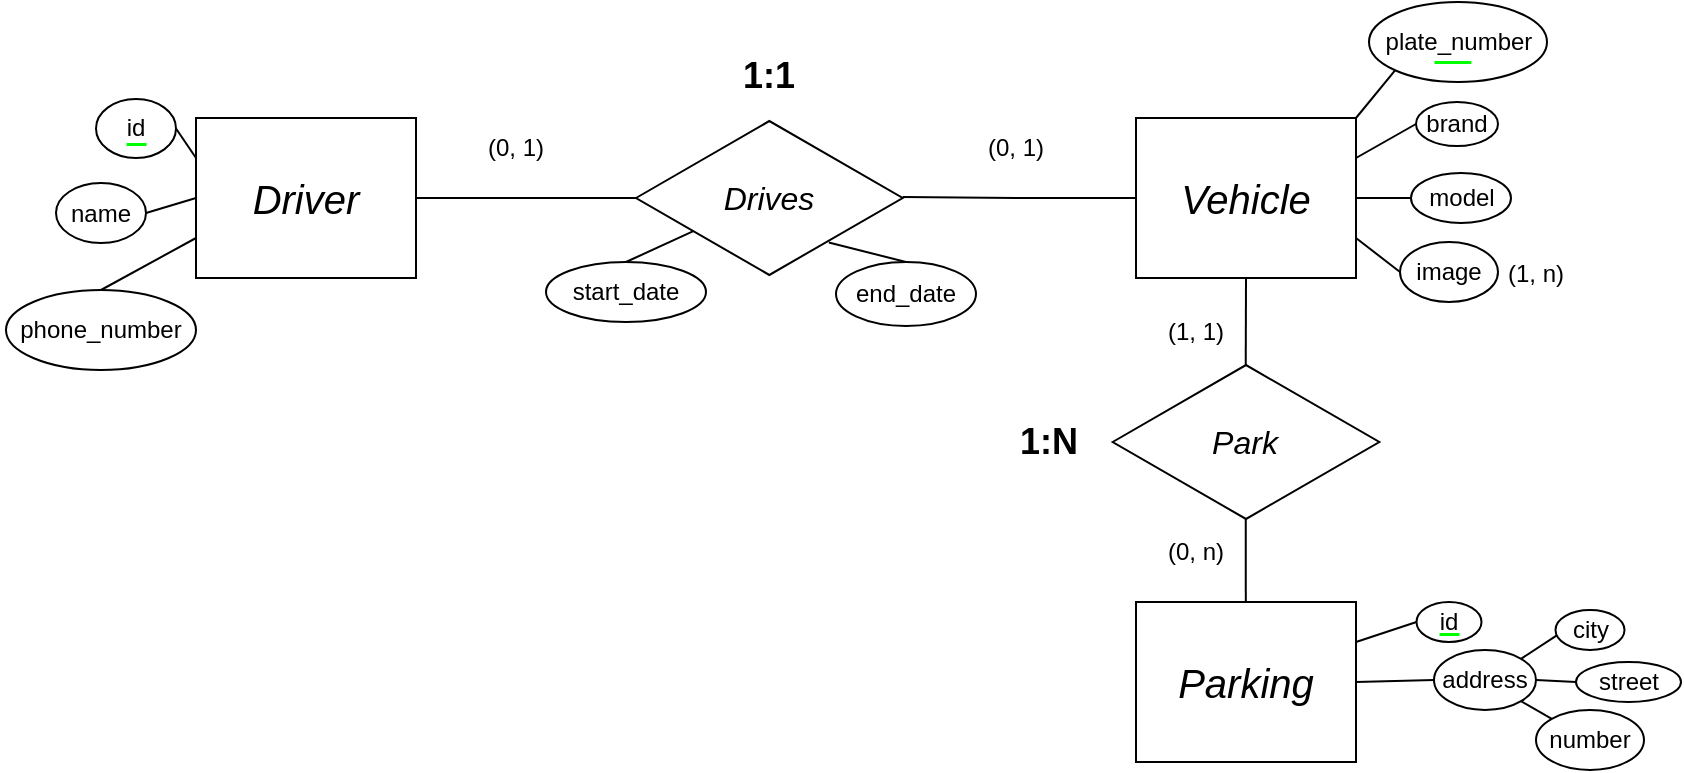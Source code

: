 <mxfile version="28.1.2">
  <diagram name="Página-1" id="oE5SToJG6d0fqBrR_LVp">
    <mxGraphModel dx="1426" dy="864" grid="1" gridSize="10" guides="1" tooltips="1" connect="1" arrows="1" fold="1" page="1" pageScale="1" pageWidth="1169" pageHeight="827" math="0" shadow="0">
      <root>
        <mxCell id="0" />
        <mxCell id="1" parent="0" />
        <mxCell id="VFbqoTpo-AncsB198l_c-7" value="id" style="ellipse;whiteSpace=wrap;html=1;fillColor=none;" parent="1" vertex="1">
          <mxGeometry x="320" y="108.5" width="40" height="29.5" as="geometry" />
        </mxCell>
        <mxCell id="VFbqoTpo-AncsB198l_c-10" value="id" style="ellipse;whiteSpace=wrap;html=1;fillColor=none;" parent="1" vertex="1">
          <mxGeometry x="980.25" y="360" width="32.5" height="20" as="geometry" />
        </mxCell>
        <mxCell id="VFbqoTpo-AncsB198l_c-4" value="plate_number" style="ellipse;whiteSpace=wrap;html=1;fillColor=none;" parent="1" vertex="1">
          <mxGeometry x="956.5" y="60" width="89" height="40" as="geometry" />
        </mxCell>
        <mxCell id="YD6msoa2M3r7hMomgX2S-1" value="&lt;span style=&quot;font-size: 20px;&quot;&gt;&lt;i&gt;Driver&lt;/i&gt;&lt;/span&gt;" style="rounded=0;whiteSpace=wrap;html=1;fillColor=none;" parent="1" vertex="1">
          <mxGeometry x="370" y="118" width="110" height="80" as="geometry" />
        </mxCell>
        <mxCell id="YD6msoa2M3r7hMomgX2S-2" value="&lt;i style=&quot;&quot;&gt;&lt;font style=&quot;font-size: 20px;&quot;&gt;Vehicle&lt;/font&gt;&lt;/i&gt;" style="rounded=0;whiteSpace=wrap;html=1;fillColor=none;align=center;" parent="1" vertex="1">
          <mxGeometry x="840" y="118" width="110" height="80" as="geometry" />
        </mxCell>
        <mxCell id="YD6msoa2M3r7hMomgX2S-3" value="&lt;span style=&quot;font-size: 16px;&quot;&gt;&lt;i&gt;Drives&lt;/i&gt;&lt;/span&gt;" style="html=1;whiteSpace=wrap;aspect=fixed;shape=isoRectangle;fillColor=none;" parent="1" vertex="1">
          <mxGeometry x="590" y="118" width="133.34" height="80" as="geometry" />
        </mxCell>
        <mxCell id="YD6msoa2M3r7hMomgX2S-5" value="" style="endArrow=none;html=1;rounded=0;exitX=1;exitY=0.5;exitDx=0;exitDy=0;" parent="1" source="YD6msoa2M3r7hMomgX2S-1" edge="1">
          <mxGeometry width="50" height="50" relative="1" as="geometry">
            <mxPoint x="490" y="158" as="sourcePoint" />
            <mxPoint x="590" y="158" as="targetPoint" />
          </mxGeometry>
        </mxCell>
        <mxCell id="YD6msoa2M3r7hMomgX2S-6" value="" style="endArrow=none;html=1;rounded=0;exitX=1;exitY=0.5;exitDx=0;exitDy=0;entryX=0;entryY=0.5;entryDx=0;entryDy=0;" parent="1" target="YD6msoa2M3r7hMomgX2S-2" edge="1">
          <mxGeometry width="50" height="50" relative="1" as="geometry">
            <mxPoint x="723.34" y="157.5" as="sourcePoint" />
            <mxPoint x="835.34" y="158.5" as="targetPoint" />
            <Array as="points">
              <mxPoint x="780" y="158" />
            </Array>
          </mxGeometry>
        </mxCell>
        <mxCell id="YD6msoa2M3r7hMomgX2S-23" value="" style="endArrow=none;html=1;rounded=0;entryX=0;entryY=0.75;entryDx=0;entryDy=0;exitX=0.5;exitY=0;exitDx=0;exitDy=0;" parent="1" source="VFbqoTpo-AncsB198l_c-9" target="YD6msoa2M3r7hMomgX2S-1" edge="1">
          <mxGeometry width="50" height="50" relative="1" as="geometry">
            <mxPoint x="311.844" y="210.27" as="sourcePoint" />
            <mxPoint x="330" y="168" as="targetPoint" />
            <Array as="points" />
          </mxGeometry>
        </mxCell>
        <mxCell id="YD6msoa2M3r7hMomgX2S-25" value="" style="endArrow=none;html=1;rounded=0;entryX=0;entryY=0.5;entryDx=0;entryDy=0;exitX=1;exitY=0.5;exitDx=0;exitDy=0;" parent="1" source="VFbqoTpo-AncsB198l_c-8" target="YD6msoa2M3r7hMomgX2S-1" edge="1">
          <mxGeometry width="50" height="50" relative="1" as="geometry">
            <mxPoint x="295.91" y="157.09" as="sourcePoint" />
            <mxPoint x="371" y="145" as="targetPoint" />
            <Array as="points" />
          </mxGeometry>
        </mxCell>
        <mxCell id="YD6msoa2M3r7hMomgX2S-48" value="" style="endArrow=none;html=1;rounded=0;exitX=1;exitY=0.5;exitDx=0;exitDy=0;entryX=0;entryY=0.25;entryDx=0;entryDy=0;" parent="1" source="VFbqoTpo-AncsB198l_c-7" target="YD6msoa2M3r7hMomgX2S-1" edge="1">
          <mxGeometry width="50" height="50" relative="1" as="geometry">
            <mxPoint x="335.0" y="129.5" as="sourcePoint" />
            <mxPoint x="360" y="130" as="targetPoint" />
            <Array as="points" />
          </mxGeometry>
        </mxCell>
        <mxCell id="YD6msoa2M3r7hMomgX2S-49" value="(0, 1)" style="text;html=1;align=center;verticalAlign=middle;whiteSpace=wrap;rounded=0;" parent="1" vertex="1">
          <mxGeometry x="500" y="118" width="60" height="30" as="geometry" />
        </mxCell>
        <mxCell id="YD6msoa2M3r7hMomgX2S-50" value="(0, 1)" style="text;html=1;align=center;verticalAlign=middle;whiteSpace=wrap;rounded=0;" parent="1" vertex="1">
          <mxGeometry x="750" y="118" width="60" height="30" as="geometry" />
        </mxCell>
        <mxCell id="EoohrdejDbw18MWcAkVu-11" value="" style="endArrow=none;html=1;rounded=0;strokeWidth=1.5;strokeColor=#00ff00;" parent="1" edge="1">
          <mxGeometry width="50" height="50" relative="1" as="geometry">
            <mxPoint x="335" y="131" as="sourcePoint" />
            <mxPoint x="345" y="131" as="targetPoint" />
          </mxGeometry>
        </mxCell>
        <mxCell id="EoohrdejDbw18MWcAkVu-15" style="edgeStyle=orthogonalEdgeStyle;rounded=0;orthogonalLoop=1;jettySize=auto;html=1;exitX=0.5;exitY=1;exitDx=0;exitDy=0;" parent="1" edge="1">
          <mxGeometry relative="1" as="geometry">
            <mxPoint x="280" y="195.5" as="sourcePoint" />
            <mxPoint x="280" y="195.5" as="targetPoint" />
          </mxGeometry>
        </mxCell>
        <mxCell id="7mogBvrklBRCSHPhgobV-1" value="&lt;i style=&quot;&quot;&gt;&lt;font style=&quot;font-size: 20px;&quot;&gt;Parking&lt;/font&gt;&lt;/i&gt;" style="rounded=0;whiteSpace=wrap;html=1;fillColor=none;align=center;" parent="1" vertex="1">
          <mxGeometry x="840" y="360" width="110" height="80" as="geometry" />
        </mxCell>
        <mxCell id="7mogBvrklBRCSHPhgobV-2" value="&lt;span style=&quot;font-size: 16px;&quot;&gt;&lt;i&gt;Park&lt;/i&gt;&lt;/span&gt;" style="html=1;whiteSpace=wrap;aspect=fixed;shape=isoRectangle;fillColor=none;" parent="1" vertex="1">
          <mxGeometry x="828.33" y="240" width="133.34" height="80" as="geometry" />
        </mxCell>
        <mxCell id="7mogBvrklBRCSHPhgobV-3" value="" style="endArrow=none;html=1;rounded=0;entryX=0.5;entryY=1;entryDx=0;entryDy=0;exitX=0.499;exitY=0.024;exitDx=0;exitDy=0;exitPerimeter=0;" parent="1" source="7mogBvrklBRCSHPhgobV-2" target="YD6msoa2M3r7hMomgX2S-2" edge="1">
          <mxGeometry width="50" height="50" relative="1" as="geometry">
            <mxPoint x="900" y="230" as="sourcePoint" />
            <mxPoint x="890" y="210" as="targetPoint" />
            <Array as="points" />
          </mxGeometry>
        </mxCell>
        <mxCell id="7mogBvrklBRCSHPhgobV-4" value="" style="endArrow=none;html=1;rounded=0;exitX=0.499;exitY=0.024;exitDx=0;exitDy=0;exitPerimeter=0;entryX=0.499;entryY=0.978;entryDx=0;entryDy=0;entryPerimeter=0;" parent="1" target="7mogBvrklBRCSHPhgobV-2" edge="1">
          <mxGeometry width="50" height="50" relative="1" as="geometry">
            <mxPoint x="894.9" y="360" as="sourcePoint" />
            <mxPoint x="895" y="320" as="targetPoint" />
            <Array as="points" />
          </mxGeometry>
        </mxCell>
        <mxCell id="7mogBvrklBRCSHPhgobV-5" value="(1, 1)" style="text;html=1;align=center;verticalAlign=middle;whiteSpace=wrap;rounded=0;" parent="1" vertex="1">
          <mxGeometry x="840" y="210" width="60" height="30" as="geometry" />
        </mxCell>
        <mxCell id="7mogBvrklBRCSHPhgobV-6" value="(0, n)" style="text;html=1;align=center;verticalAlign=middle;whiteSpace=wrap;rounded=0;" parent="1" vertex="1">
          <mxGeometry x="840" y="320" width="60" height="30" as="geometry" />
        </mxCell>
        <mxCell id="eusQgZ99jfotjbnobgPZ-4" value="" style="endArrow=none;html=1;rounded=0;exitX=1;exitY=0.25;exitDx=0;exitDy=0;entryX=0;entryY=0.5;entryDx=0;entryDy=0;" parent="1" source="YD6msoa2M3r7hMomgX2S-2" target="VFbqoTpo-AncsB198l_c-13" edge="1">
          <mxGeometry width="50" height="50" relative="1" as="geometry">
            <mxPoint x="900" y="150" as="sourcePoint" />
            <mxPoint x="980.0" y="129.5" as="targetPoint" />
          </mxGeometry>
        </mxCell>
        <mxCell id="eusQgZ99jfotjbnobgPZ-5" value="" style="endArrow=none;html=1;rounded=0;exitX=1;exitY=0.5;exitDx=0;exitDy=0;entryX=0;entryY=0.5;entryDx=0;entryDy=0;" parent="1" source="YD6msoa2M3r7hMomgX2S-2" target="VFbqoTpo-AncsB198l_c-12" edge="1">
          <mxGeometry width="50" height="50" relative="1" as="geometry">
            <mxPoint x="960" y="148" as="sourcePoint" />
            <mxPoint x="980.0" y="179" as="targetPoint" />
            <Array as="points" />
          </mxGeometry>
        </mxCell>
        <mxCell id="eusQgZ99jfotjbnobgPZ-6" value="" style="endArrow=none;html=1;rounded=0;exitX=1;exitY=0;exitDx=0;exitDy=0;entryX=0;entryY=1;entryDx=0;entryDy=0;" parent="1" source="YD6msoa2M3r7hMomgX2S-2" target="VFbqoTpo-AncsB198l_c-4" edge="1">
          <mxGeometry width="50" height="50" relative="1" as="geometry">
            <mxPoint x="970" y="158" as="sourcePoint" />
            <mxPoint x="981.716" y="88.284" as="targetPoint" />
          </mxGeometry>
        </mxCell>
        <mxCell id="eusQgZ99jfotjbnobgPZ-9" value="" style="endArrow=none;html=1;rounded=0;exitX=1;exitY=0.75;exitDx=0;exitDy=0;entryX=0;entryY=0.5;entryDx=0;entryDy=0;" parent="1" source="YD6msoa2M3r7hMomgX2S-2" target="VFbqoTpo-AncsB198l_c-11" edge="1">
          <mxGeometry width="50" height="50" relative="1" as="geometry">
            <mxPoint x="960" y="188" as="sourcePoint" />
            <mxPoint x="1003.5" y="229" as="targetPoint" />
            <Array as="points" />
          </mxGeometry>
        </mxCell>
        <mxCell id="eusQgZ99jfotjbnobgPZ-10" value="(1, n)" style="text;html=1;align=center;verticalAlign=middle;whiteSpace=wrap;rounded=0;" parent="1" vertex="1">
          <mxGeometry x="1010" y="180.5" width="60" height="30" as="geometry" />
        </mxCell>
        <mxCell id="eusQgZ99jfotjbnobgPZ-12" value="address" style="ellipse;whiteSpace=wrap;html=1;fillColor=none;" parent="1" vertex="1">
          <mxGeometry x="989" y="384" width="51" height="30" as="geometry" />
        </mxCell>
        <mxCell id="eusQgZ99jfotjbnobgPZ-15" value="" style="endArrow=none;html=1;rounded=0;exitX=1;exitY=0.5;exitDx=0;exitDy=0;entryX=0;entryY=0.5;entryDx=0;entryDy=0;" parent="1" source="7mogBvrklBRCSHPhgobV-1" target="eusQgZ99jfotjbnobgPZ-12" edge="1">
          <mxGeometry width="50" height="50" relative="1" as="geometry">
            <mxPoint x="930" y="480" as="sourcePoint" />
            <mxPoint x="980" y="430" as="targetPoint" />
            <Array as="points" />
          </mxGeometry>
        </mxCell>
        <mxCell id="eusQgZ99jfotjbnobgPZ-17" value="" style="endArrow=none;html=1;rounded=0;exitX=1;exitY=1;exitDx=0;exitDy=0;entryX=0;entryY=0;entryDx=0;entryDy=0;" parent="1" source="eusQgZ99jfotjbnobgPZ-12" target="VFbqoTpo-AncsB198l_c-17" edge="1">
          <mxGeometry width="50" height="50" relative="1" as="geometry">
            <mxPoint x="1042" y="400.5" as="sourcePoint" />
            <mxPoint x="1081" y="443" as="targetPoint" />
          </mxGeometry>
        </mxCell>
        <mxCell id="eusQgZ99jfotjbnobgPZ-18" value="" style="endArrow=none;html=1;rounded=0;exitX=1;exitY=0.5;exitDx=0;exitDy=0;entryX=0;entryY=0.5;entryDx=0;entryDy=0;" parent="1" source="eusQgZ99jfotjbnobgPZ-12" target="VFbqoTpo-AncsB198l_c-16" edge="1">
          <mxGeometry width="50" height="50" relative="1" as="geometry">
            <mxPoint x="1043" y="420" as="sourcePoint" />
            <mxPoint x="1081" y="394" as="targetPoint" />
          </mxGeometry>
        </mxCell>
        <mxCell id="eusQgZ99jfotjbnobgPZ-19" value="" style="endArrow=none;html=1;rounded=0;exitX=1;exitY=0;exitDx=0;exitDy=0;entryX=0.019;entryY=0.633;entryDx=0;entryDy=0;entryPerimeter=0;" parent="1" source="eusQgZ99jfotjbnobgPZ-12" target="VFbqoTpo-AncsB198l_c-3" edge="1">
          <mxGeometry width="50" height="50" relative="1" as="geometry">
            <mxPoint x="1053" y="430" as="sourcePoint" />
            <mxPoint x="1090.393" y="357.607" as="targetPoint" />
          </mxGeometry>
        </mxCell>
        <mxCell id="eusQgZ99jfotjbnobgPZ-21" value="" style="endArrow=none;html=1;rounded=0;exitX=1;exitY=0.25;exitDx=0;exitDy=0;entryX=0;entryY=0.5;entryDx=0;entryDy=0;" parent="1" source="7mogBvrklBRCSHPhgobV-1" target="VFbqoTpo-AncsB198l_c-10" edge="1">
          <mxGeometry width="50" height="50" relative="1" as="geometry">
            <mxPoint x="960" y="410" as="sourcePoint" />
            <mxPoint x="1001.5" y="353" as="targetPoint" />
            <Array as="points" />
          </mxGeometry>
        </mxCell>
        <mxCell id="eusQgZ99jfotjbnobgPZ-24" value="" style="endArrow=none;html=1;rounded=0;strokeWidth=1.5;strokeColor=#00ff00;" parent="1" edge="1">
          <mxGeometry width="50" height="50" relative="1" as="geometry">
            <mxPoint x="991.5" y="376" as="sourcePoint" />
            <mxPoint x="1001.5" y="376" as="targetPoint" />
          </mxGeometry>
        </mxCell>
        <mxCell id="eusQgZ99jfotjbnobgPZ-27" value="" style="endArrow=none;html=1;rounded=0;entryX=0.723;entryY=0.778;entryDx=0;entryDy=0;exitX=0.5;exitY=0;exitDx=0;exitDy=0;entryPerimeter=0;" parent="1" source="VFbqoTpo-AncsB198l_c-5" target="YD6msoa2M3r7hMomgX2S-3" edge="1">
          <mxGeometry width="50" height="50" relative="1" as="geometry">
            <mxPoint x="701" y="100" as="sourcePoint" />
            <mxPoint x="850" y="168" as="targetPoint" />
            <Array as="points" />
          </mxGeometry>
        </mxCell>
        <mxCell id="eusQgZ99jfotjbnobgPZ-28" value="" style="endArrow=none;html=1;rounded=0;entryX=0.215;entryY=0.707;entryDx=0;entryDy=0;exitX=0.5;exitY=0;exitDx=0;exitDy=0;entryPerimeter=0;" parent="1" source="VFbqoTpo-AncsB198l_c-6" target="YD6msoa2M3r7hMomgX2S-3" edge="1">
          <mxGeometry width="50" height="50" relative="1" as="geometry">
            <mxPoint x="621" y="100" as="sourcePoint" />
            <mxPoint x="614.5" y="138" as="targetPoint" />
            <Array as="points" />
          </mxGeometry>
        </mxCell>
        <mxCell id="VFbqoTpo-AncsB198l_c-3" value="city" style="ellipse;whiteSpace=wrap;html=1;fillColor=none;" parent="1" vertex="1">
          <mxGeometry x="1049.75" y="364" width="34.5" height="20" as="geometry" />
        </mxCell>
        <mxCell id="VFbqoTpo-AncsB198l_c-5" value="end_date" style="ellipse;whiteSpace=wrap;html=1;fillColor=none;" parent="1" vertex="1">
          <mxGeometry x="690" y="190" width="70" height="32" as="geometry" />
        </mxCell>
        <mxCell id="VFbqoTpo-AncsB198l_c-6" value="start_date" style="ellipse;whiteSpace=wrap;html=1;fillColor=none;" parent="1" vertex="1">
          <mxGeometry x="545" y="190" width="80" height="30" as="geometry" />
        </mxCell>
        <mxCell id="VFbqoTpo-AncsB198l_c-8" value="name" style="ellipse;whiteSpace=wrap;html=1;fillColor=none;" parent="1" vertex="1">
          <mxGeometry x="300" y="150.5" width="45" height="30" as="geometry" />
        </mxCell>
        <mxCell id="VFbqoTpo-AncsB198l_c-9" value="phone_number" style="ellipse;whiteSpace=wrap;html=1;fillColor=none;" parent="1" vertex="1">
          <mxGeometry x="275" y="204" width="95" height="40" as="geometry" />
        </mxCell>
        <mxCell id="VFbqoTpo-AncsB198l_c-11" value="image" style="ellipse;whiteSpace=wrap;html=1;fillColor=none;" parent="1" vertex="1">
          <mxGeometry x="972" y="180" width="49" height="30" as="geometry" />
        </mxCell>
        <mxCell id="VFbqoTpo-AncsB198l_c-12" value="model" style="ellipse;whiteSpace=wrap;html=1;fillColor=none;" parent="1" vertex="1">
          <mxGeometry x="977.5" y="145.5" width="50" height="25" as="geometry" />
        </mxCell>
        <mxCell id="VFbqoTpo-AncsB198l_c-13" value="brand" style="ellipse;whiteSpace=wrap;html=1;fillColor=none;" parent="1" vertex="1">
          <mxGeometry x="980" y="110" width="41" height="22" as="geometry" />
        </mxCell>
        <mxCell id="VFbqoTpo-AncsB198l_c-16" value="street" style="ellipse;whiteSpace=wrap;html=1;fillColor=none;" parent="1" vertex="1">
          <mxGeometry x="1060" y="390" width="52.5" height="20" as="geometry" />
        </mxCell>
        <mxCell id="VFbqoTpo-AncsB198l_c-17" value="number" style="ellipse;whiteSpace=wrap;html=1;fillColor=none;" parent="1" vertex="1">
          <mxGeometry x="1040" y="414" width="54" height="30" as="geometry" />
        </mxCell>
        <mxCell id="eusQgZ99jfotjbnobgPZ-30" value="" style="endArrow=none;html=1;rounded=0;strokeWidth=1.5;strokeColor=#00ff00;" parent="1" edge="1">
          <mxGeometry width="50" height="50" relative="1" as="geometry">
            <mxPoint x="989.0" y="90" as="sourcePoint" />
            <mxPoint x="1007.42" y="90" as="targetPoint" />
            <Array as="points" />
          </mxGeometry>
        </mxCell>
        <mxCell id="f-GZX0_zxyLY-zXEIDaX-1" value="&lt;b style=&quot;font-size: 18px;&quot;&gt;1:N&lt;/b&gt;" style="text;html=1;align=center;verticalAlign=middle;whiteSpace=wrap;rounded=0;fontSize=18;" parent="1" vertex="1">
          <mxGeometry x="770" y="268.25" width="53.33" height="23.5" as="geometry" />
        </mxCell>
        <mxCell id="f-GZX0_zxyLY-zXEIDaX-2" value="&lt;b style=&quot;font-size: 18px;&quot;&gt;1:1&lt;/b&gt;" style="text;html=1;align=center;verticalAlign=middle;whiteSpace=wrap;rounded=0;fontSize=18;" parent="1" vertex="1">
          <mxGeometry x="630.01" y="85" width="53.33" height="23.5" as="geometry" />
        </mxCell>
      </root>
    </mxGraphModel>
  </diagram>
</mxfile>
